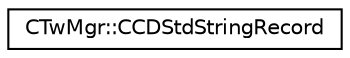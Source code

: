 digraph "Graphical Class Hierarchy"
{
  edge [fontname="Helvetica",fontsize="10",labelfontname="Helvetica",labelfontsize="10"];
  node [fontname="Helvetica",fontsize="10",shape=record];
  rankdir="LR";
  Node1 [label="CTwMgr::CCDStdStringRecord",height=0.2,width=0.4,color="black", fillcolor="white", style="filled",URL="$struct_c_tw_mgr_1_1_c_c_d_std_string_record.html"];
}
